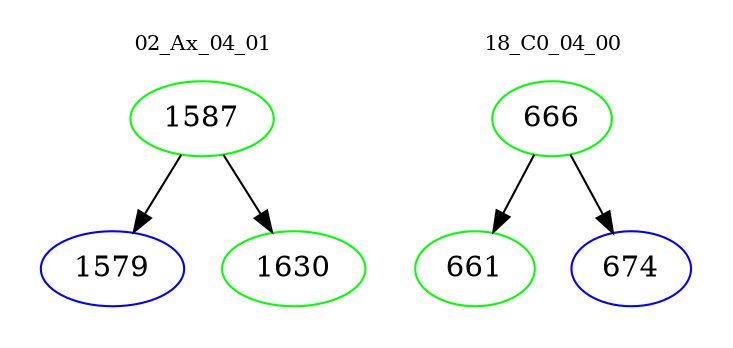 digraph{
subgraph cluster_0 {
color = white
label = "02_Ax_04_01";
fontsize=10;
T0_1587 [label="1587", color="green"]
T0_1587 -> T0_1579 [color="black"]
T0_1579 [label="1579", color="blue"]
T0_1587 -> T0_1630 [color="black"]
T0_1630 [label="1630", color="green"]
}
subgraph cluster_1 {
color = white
label = "18_C0_04_00";
fontsize=10;
T1_666 [label="666", color="green"]
T1_666 -> T1_661 [color="black"]
T1_661 [label="661", color="green"]
T1_666 -> T1_674 [color="black"]
T1_674 [label="674", color="blue"]
}
}

